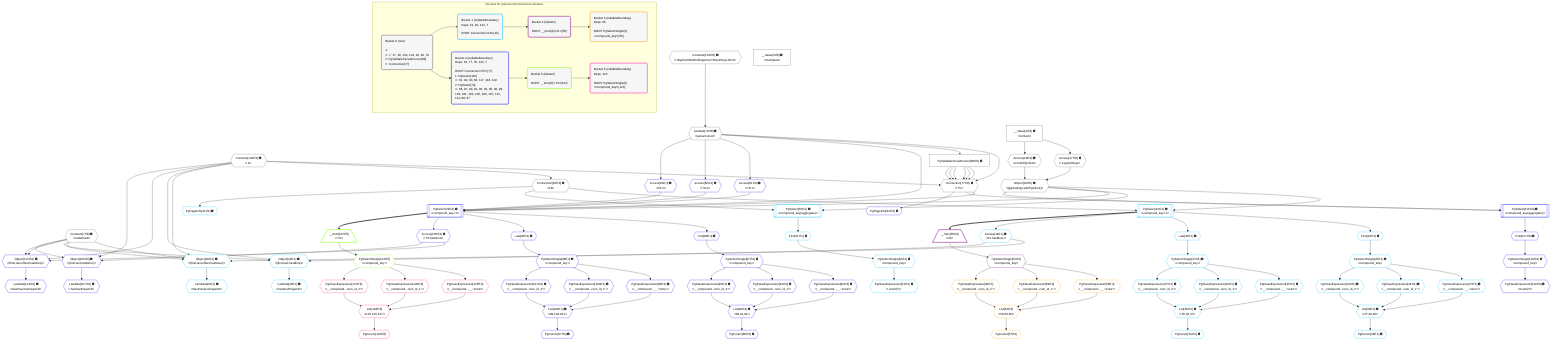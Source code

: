 %%{init: {'themeVariables': { 'fontSize': '12px'}}}%%
graph TD
    classDef path fill:#eee,stroke:#000,color:#000
    classDef plan fill:#fff,stroke-width:1px,color:#000
    classDef itemplan fill:#fff,stroke-width:2px,color:#000
    classDef unbatchedplan fill:#dff,stroke-width:1px,color:#000
    classDef sideeffectplan fill:#fcc,stroke-width:2px,color:#000
    classDef bucket fill:#f6f6f6,color:#000,stroke-width:2px,text-align:left


    %% plan dependencies
    Connection77{{"Connection[77∈0] ➊<br />ᐸ75ᐳ"}}:::plan
    Constant132{{"Constant[132∈0] ➊<br />ᐸ1ᐳ"}}:::plan
    Lambda78{{"Lambda[78∈0] ➊<br />ᐸparseCursorᐳ"}}:::plan
    PgValidateParsedCursor80["PgValidateParsedCursor[80∈0] ➊"]:::plan
    Constant132 & Lambda78 & PgValidateParsedCursor80 & PgValidateParsedCursor80 & PgValidateParsedCursor80 & PgValidateParsedCursor80 & PgValidateParsedCursor80 & PgValidateParsedCursor80 --> Connection77
    Object19{{"Object[19∈0] ➊<br />ᐸ{pgSettings,withPgClient}ᐳ"}}:::plan
    Access17{{"Access[17∈0] ➊<br />ᐸ2.pgSettingsᐳ"}}:::plan
    Access18{{"Access[18∈0] ➊<br />ᐸ2.withPgClientᐳ"}}:::plan
    Access17 & Access18 --> Object19
    __Value2["__Value[2∈0] ➊<br />ᐸcontextᐳ"]:::plan
    __Value2 --> Access17
    __Value2 --> Access18
    Connection20{{"Connection[20∈0] ➊<br />ᐸ16ᐳ"}}:::plan
    Constant132 --> Connection20
    Constant134{{"Constant[134∈0] ➊<br />ᐸ'WyIzNjY0MzE3ZDgwIixmYWxzZSwyLDFd'ᐳ"}}:::plan
    Constant134 --> Lambda78
    Lambda78 --> PgValidateParsedCursor80
    __Value4["__Value[4∈0] ➊<br />ᐸrootValueᐳ"]:::plan
    Constant7{{"Constant[7∈0] ➊<br />ᐸundefinedᐳ"}}:::plan
    Object48{{"Object[48∈1] ➊<br />ᐸ{first,last,offset,hasMore}ᐳ"}}:::plan
    Access41{{"Access[41∈1] ➊<br />ᐸ21.hasMoreᐳ"}}:::plan
    Constant132 & Constant7 & Constant7 & Access41 --> Object48
    List30{{"List[30∈1] ➊<br />ᐸ27,28,29ᐳ"}}:::plan
    PgClassExpression27{{"PgClassExpression[27∈1] ➊<br />ᐸ__compound...__.”extra”ᐳ"}}:::plan
    PgClassExpression28{{"PgClassExpression[28∈1] ➊<br />ᐸ__compound...rson_id_1”ᐳ"}}:::plan
    PgClassExpression29{{"PgClassExpression[29∈1] ➊<br />ᐸ__compound...rson_id_2”ᐳ"}}:::plan
    PgClassExpression27 & PgClassExpression28 & PgClassExpression29 --> List30
    List38{{"List[38∈1] ➊<br />ᐸ35,36,37ᐳ"}}:::plan
    PgClassExpression35{{"PgClassExpression[35∈1] ➊<br />ᐸ__compound...__.”extra”ᐳ"}}:::plan
    PgClassExpression36{{"PgClassExpression[36∈1] ➊<br />ᐸ__compound...rson_id_1”ᐳ"}}:::plan
    PgClassExpression37{{"PgClassExpression[37∈1] ➊<br />ᐸ__compound...rson_id_2”ᐳ"}}:::plan
    PgClassExpression35 & PgClassExpression36 & PgClassExpression37 --> List38
    Object42{{"Object[42∈1] ➊<br />ᐸ{first,last,hasMore}ᐳ"}}:::plan
    Constant132 & Constant7 & Access41 --> Object42
    PgSelect21[["PgSelect[21∈1] ➊<br />ᐸcompound_key+1ᐳ"]]:::plan
    Object19 & Connection20 --> PgSelect21
    PgSelect50[["PgSelect[50∈1] ➊<br />ᐸcompound_key(aggregate)ᐳ"]]:::plan
    Object19 & Connection20 --> PgSelect50
    PgPageInfo22{{"PgPageInfo[22∈1] ➊"}}:::plan
    Connection20 --> PgPageInfo22
    First24{{"First[24∈1] ➊"}}:::plan
    PgSelect21 --> First24
    PgSelectSingle25{{"PgSelectSingle[25∈1] ➊<br />ᐸcompound_keyᐳ"}}:::plan
    First24 --> PgSelectSingle25
    PgCursor26{{"PgCursor[26∈1] ➊"}}:::plan
    List30 --> PgCursor26
    PgSelectSingle25 --> PgClassExpression27
    PgSelectSingle25 --> PgClassExpression28
    PgSelectSingle25 --> PgClassExpression29
    Last32{{"Last[32∈1] ➊"}}:::plan
    PgSelect21 --> Last32
    PgSelectSingle33{{"PgSelectSingle[33∈1] ➊<br />ᐸcompound_keyᐳ"}}:::plan
    Last32 --> PgSelectSingle33
    PgCursor34{{"PgCursor[34∈1] ➊"}}:::plan
    List38 --> PgCursor34
    PgSelectSingle33 --> PgClassExpression35
    PgSelectSingle33 --> PgClassExpression36
    PgSelectSingle33 --> PgClassExpression37
    PgSelect21 --> Access41
    Lambda43{{"Lambda[43∈1] ➊<br />ᐸhasNextPageCbᐳ"}}:::plan
    Object42 --> Lambda43
    Lambda49{{"Lambda[49∈1] ➊<br />ᐸhasPreviousPageCbᐳ"}}:::plan
    Object48 --> Lambda49
    First51{{"First[51∈1] ➊"}}:::plan
    PgSelect50 --> First51
    PgSelectSingle52{{"PgSelectSingle[52∈1] ➊<br />ᐸcompound_keyᐳ"}}:::plan
    First51 --> PgSelectSingle52
    PgClassExpression53{{"PgClassExpression[53∈1] ➊<br />ᐸcount(*)ᐳ"}}:::plan
    PgSelectSingle52 --> PgClassExpression53
    __Item55[/"__Item[55∈2]<br />ᐸ21ᐳ"\]:::itemplan
    PgSelect21 ==> __Item55
    PgSelectSingle56{{"PgSelectSingle[56∈2]<br />ᐸcompound_keyᐳ"}}:::plan
    __Item55 --> PgSelectSingle56
    List61{{"List[61∈3]<br />ᐸ58,59,60ᐳ"}}:::plan
    PgClassExpression58{{"PgClassExpression[58∈3]<br />ᐸ__compound...__.”extra”ᐳ"}}:::plan
    PgClassExpression59{{"PgClassExpression[59∈3]<br />ᐸ__compound...rson_id_1”ᐳ"}}:::plan
    PgClassExpression60{{"PgClassExpression[60∈3]<br />ᐸ__compound...rson_id_2”ᐳ"}}:::plan
    PgClassExpression58 & PgClassExpression59 & PgClassExpression60 --> List61
    PgCursor57{{"PgCursor[57∈3]"}}:::plan
    List61 --> PgCursor57
    PgSelectSingle56 --> PgClassExpression58
    PgSelectSingle56 --> PgClassExpression59
    PgSelectSingle56 --> PgClassExpression60
    PgSelect79[["PgSelect[79∈4] ➊<br />ᐸcompound_key+1ᐳ"]]:::plan
    Access81{{"Access[81∈4] ➊<br />ᐸ78.1ᐳ"}}:::plan
    Access82{{"Access[82∈4] ➊<br />ᐸ78.2ᐳ"}}:::plan
    Access83{{"Access[83∈4] ➊<br />ᐸ78.3ᐳ"}}:::plan
    Object19 & Connection77 & Lambda78 & Access81 & Access82 & Access83 --> PgSelect79
    Object113{{"Object[113∈4] ➊<br />ᐸ{first,last,offset,hasMore}ᐳ"}}:::plan
    Access105{{"Access[105∈4] ➊<br />ᐸ79.hasMoreᐳ"}}:::plan
    Constant132 & Constant7 & Constant7 & Access105 --> Object113
    List93{{"List[93∈4] ➊<br />ᐸ90,91,92ᐳ"}}:::plan
    PgClassExpression90{{"PgClassExpression[90∈4] ➊<br />ᐸ__compound...__.”extra”ᐳ"}}:::plan
    PgClassExpression91{{"PgClassExpression[91∈4] ➊<br />ᐸ__compound...rson_id_1”ᐳ"}}:::plan
    PgClassExpression92{{"PgClassExpression[92∈4] ➊<br />ᐸ__compound...rson_id_2”ᐳ"}}:::plan
    PgClassExpression90 & PgClassExpression91 & PgClassExpression92 --> List93
    List102{{"List[102∈4] ➊<br />ᐸ99,100,101ᐳ"}}:::plan
    PgClassExpression99{{"PgClassExpression[99∈4] ➊<br />ᐸ__compound...__.”extra”ᐳ"}}:::plan
    PgClassExpression100{{"PgClassExpression[100∈4] ➊<br />ᐸ__compound...rson_id_1”ᐳ"}}:::plan
    PgClassExpression101{{"PgClassExpression[101∈4] ➊<br />ᐸ__compound...rson_id_2”ᐳ"}}:::plan
    PgClassExpression99 & PgClassExpression100 & PgClassExpression101 --> List102
    Object106{{"Object[106∈4] ➊<br />ᐸ{first,last,hasMore}ᐳ"}}:::plan
    Constant132 & Constant7 & Access105 --> Object106
    PgSelect116[["PgSelect[116∈4] ➊<br />ᐸcompound_key(aggregate)ᐳ"]]:::plan
    Object19 & Connection77 --> PgSelect116
    Lambda78 --> Access81
    Lambda78 --> Access82
    Lambda78 --> Access83
    PgPageInfo84{{"PgPageInfo[84∈4] ➊"}}:::plan
    Connection77 --> PgPageInfo84
    First86{{"First[86∈4] ➊"}}:::plan
    PgSelect79 --> First86
    PgSelectSingle87{{"PgSelectSingle[87∈4] ➊<br />ᐸcompound_keyᐳ"}}:::plan
    First86 --> PgSelectSingle87
    PgCursor88{{"PgCursor[88∈4] ➊"}}:::plan
    List93 --> PgCursor88
    PgSelectSingle87 --> PgClassExpression90
    PgSelectSingle87 --> PgClassExpression91
    PgSelectSingle87 --> PgClassExpression92
    Last95{{"Last[95∈4] ➊"}}:::plan
    PgSelect79 --> Last95
    PgSelectSingle96{{"PgSelectSingle[96∈4] ➊<br />ᐸcompound_keyᐳ"}}:::plan
    Last95 --> PgSelectSingle96
    PgCursor97{{"PgCursor[97∈4] ➊"}}:::plan
    List102 --> PgCursor97
    PgSelectSingle96 --> PgClassExpression99
    PgSelectSingle96 --> PgClassExpression100
    PgSelectSingle96 --> PgClassExpression101
    PgSelect79 --> Access105
    Lambda107{{"Lambda[107∈4] ➊<br />ᐸhasNextPageCbᐳ"}}:::plan
    Object106 --> Lambda107
    Lambda114{{"Lambda[114∈4] ➊<br />ᐸhasPreviousPageCbᐳ"}}:::plan
    Object113 --> Lambda114
    First117{{"First[117∈4] ➊"}}:::plan
    PgSelect116 --> First117
    PgSelectSingle118{{"PgSelectSingle[118∈4] ➊<br />ᐸcompound_keyᐳ"}}:::plan
    First117 --> PgSelectSingle118
    PgClassExpression119{{"PgClassExpression[119∈4] ➊<br />ᐸcount(*)ᐳ"}}:::plan
    PgSelectSingle118 --> PgClassExpression119
    __Item122[/"__Item[122∈5]<br />ᐸ79ᐳ"\]:::itemplan
    PgSelect79 ==> __Item122
    PgSelectSingle123{{"PgSelectSingle[123∈5]<br />ᐸcompound_keyᐳ"}}:::plan
    __Item122 --> PgSelectSingle123
    List128{{"List[128∈6]<br />ᐸ125,126,127ᐳ"}}:::plan
    PgClassExpression125{{"PgClassExpression[125∈6]<br />ᐸ__compound...__.”extra”ᐳ"}}:::plan
    PgClassExpression126{{"PgClassExpression[126∈6]<br />ᐸ__compound...rson_id_1”ᐳ"}}:::plan
    PgClassExpression127{{"PgClassExpression[127∈6]<br />ᐸ__compound...rson_id_2”ᐳ"}}:::plan
    PgClassExpression125 & PgClassExpression126 & PgClassExpression127 --> List128
    PgCursor124{{"PgCursor[124∈6]"}}:::plan
    List128 --> PgCursor124
    PgSelectSingle123 --> PgClassExpression125
    PgSelectSingle123 --> PgClassExpression126
    PgSelectSingle123 --> PgClassExpression127

    %% define steps

    subgraph "Buckets for queries/v4/connections.boolean"
    Bucket0("Bucket 0 (root)<br /><br />1: <br />ᐳ: 7, 17, 18, 132, 134, 19, 20, 78<br />2: PgValidateParsedCursor[80]<br />ᐳ: Connection[77]"):::bucket
    classDef bucket0 stroke:#696969
    class Bucket0,__Value2,__Value4,Constant7,Access17,Access18,Object19,Connection20,Connection77,Lambda78,PgValidateParsedCursor80,Constant132,Constant134 bucket0
    Bucket1("Bucket 1 (nullableBoundary)<br />Deps: 19, 20, 132, 7<br /><br />ROOT Connectionᐸ16ᐳ[20]"):::bucket
    classDef bucket1 stroke:#00bfff
    class Bucket1,PgSelect21,PgPageInfo22,First24,PgSelectSingle25,PgCursor26,PgClassExpression27,PgClassExpression28,PgClassExpression29,List30,Last32,PgSelectSingle33,PgCursor34,PgClassExpression35,PgClassExpression36,PgClassExpression37,List38,Access41,Object42,Lambda43,Object48,Lambda49,PgSelect50,First51,PgSelectSingle52,PgClassExpression53 bucket1
    Bucket2("Bucket 2 (listItem)<br /><br />ROOT __Item{2}ᐸ21ᐳ[55]"):::bucket
    classDef bucket2 stroke:#7f007f
    class Bucket2,__Item55,PgSelectSingle56 bucket2
    Bucket3("Bucket 3 (nullableBoundary)<br />Deps: 56<br /><br />ROOT PgSelectSingle{2}ᐸcompound_keyᐳ[56]"):::bucket
    classDef bucket3 stroke:#ffa500
    class Bucket3,PgCursor57,PgClassExpression58,PgClassExpression59,PgClassExpression60,List61 bucket3
    Bucket4("Bucket 4 (nullableBoundary)<br />Deps: 19, 77, 78, 132, 7<br /><br />ROOT Connectionᐸ75ᐳ[77]<br />1: PgSelect[116]<br />ᐳ: 81, 82, 83, 84, 117, 118, 119<br />2: PgSelect[79]<br />ᐳ: 86, 87, 90, 91, 92, 93, 95, 96, 99, 100, 101, 102, 105, 106, 107, 113, 114, 88, 97"):::bucket
    classDef bucket4 stroke:#0000ff
    class Bucket4,PgSelect79,Access81,Access82,Access83,PgPageInfo84,First86,PgSelectSingle87,PgCursor88,PgClassExpression90,PgClassExpression91,PgClassExpression92,List93,Last95,PgSelectSingle96,PgCursor97,PgClassExpression99,PgClassExpression100,PgClassExpression101,List102,Access105,Object106,Lambda107,Object113,Lambda114,PgSelect116,First117,PgSelectSingle118,PgClassExpression119 bucket4
    Bucket5("Bucket 5 (listItem)<br /><br />ROOT __Item{5}ᐸ79ᐳ[122]"):::bucket
    classDef bucket5 stroke:#7fff00
    class Bucket5,__Item122,PgSelectSingle123 bucket5
    Bucket6("Bucket 6 (nullableBoundary)<br />Deps: 123<br /><br />ROOT PgSelectSingle{5}ᐸcompound_keyᐳ[123]"):::bucket
    classDef bucket6 stroke:#ff1493
    class Bucket6,PgCursor124,PgClassExpression125,PgClassExpression126,PgClassExpression127,List128 bucket6
    Bucket0 --> Bucket1 & Bucket4
    Bucket1 --> Bucket2
    Bucket2 --> Bucket3
    Bucket4 --> Bucket5
    Bucket5 --> Bucket6
    end